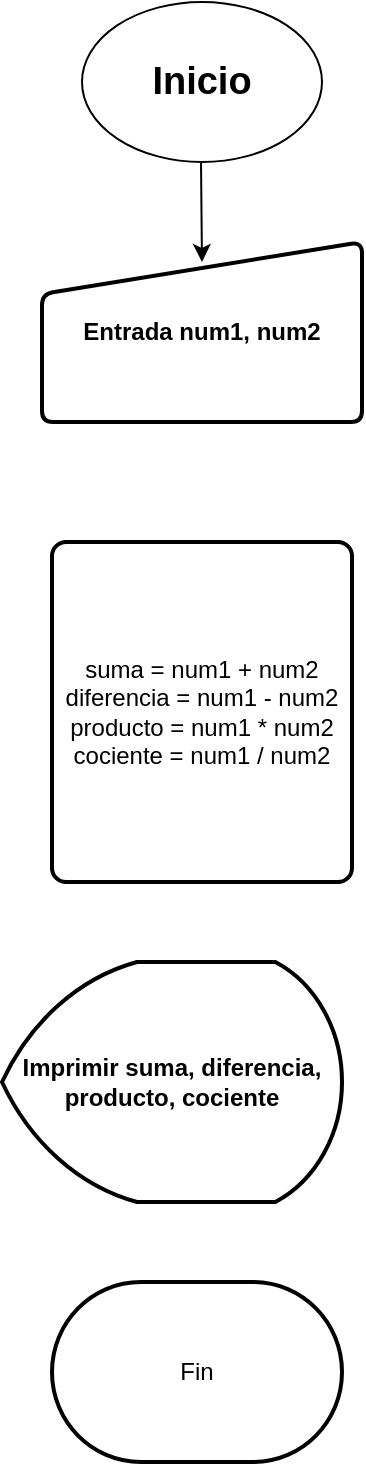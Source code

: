 <mxfile version="21.3.3" type="github">
  <diagram name="Página-1" id="o_oJNjvjLYseJ4-ihuIS">
    <mxGraphModel dx="1434" dy="796" grid="1" gridSize="10" guides="1" tooltips="1" connect="1" arrows="1" fold="1" page="1" pageScale="1" pageWidth="827" pageHeight="1169" math="0" shadow="0">
      <root>
        <mxCell id="0" />
        <mxCell id="1" parent="0" />
        <mxCell id="YRfRc5hVLMAo7PMf_Jee-1" value="&lt;b&gt;&lt;font style=&quot;font-size: 19px;&quot;&gt;Inicio&lt;/font&gt;&lt;/b&gt;" style="ellipse;whiteSpace=wrap;html=1;" vertex="1" parent="1">
          <mxGeometry x="240" y="10" width="120" height="80" as="geometry" />
        </mxCell>
        <mxCell id="YRfRc5hVLMAo7PMf_Jee-3" value="" style="endArrow=classic;html=1;rounded=0;" edge="1" parent="1">
          <mxGeometry width="50" height="50" relative="1" as="geometry">
            <mxPoint x="299.5" y="90" as="sourcePoint" />
            <mxPoint x="300" y="140" as="targetPoint" />
          </mxGeometry>
        </mxCell>
        <mxCell id="YRfRc5hVLMAo7PMf_Jee-4" value="Entrada num1, num2" style="html=1;strokeWidth=2;shape=manualInput;whiteSpace=wrap;rounded=1;size=26;arcSize=11;fontStyle=1" vertex="1" parent="1">
          <mxGeometry x="220" y="130" width="160" height="90" as="geometry" />
        </mxCell>
        <mxCell id="YRfRc5hVLMAo7PMf_Jee-6" value="suma = num1 + num2&#xa;diferencia = num1 - num2&#xa;producto = num1 * num2&#xa;cociente = num1 / num2" style="rounded=1;whiteSpace=wrap;html=1;absoluteArcSize=1;arcSize=14;strokeWidth=2;" vertex="1" parent="1">
          <mxGeometry x="225" y="280" width="150" height="170" as="geometry" />
        </mxCell>
        <mxCell id="YRfRc5hVLMAo7PMf_Jee-7" value="&lt;b&gt;Imprimir suma, diferencia, producto, cociente&lt;/b&gt;" style="strokeWidth=2;html=1;shape=mxgraph.flowchart.display;whiteSpace=wrap;" vertex="1" parent="1">
          <mxGeometry x="200" y="490" width="170" height="120" as="geometry" />
        </mxCell>
        <mxCell id="YRfRc5hVLMAo7PMf_Jee-8" value="Fin" style="strokeWidth=2;html=1;shape=mxgraph.flowchart.terminator;whiteSpace=wrap;" vertex="1" parent="1">
          <mxGeometry x="225" y="650" width="145" height="90" as="geometry" />
        </mxCell>
      </root>
    </mxGraphModel>
  </diagram>
</mxfile>

